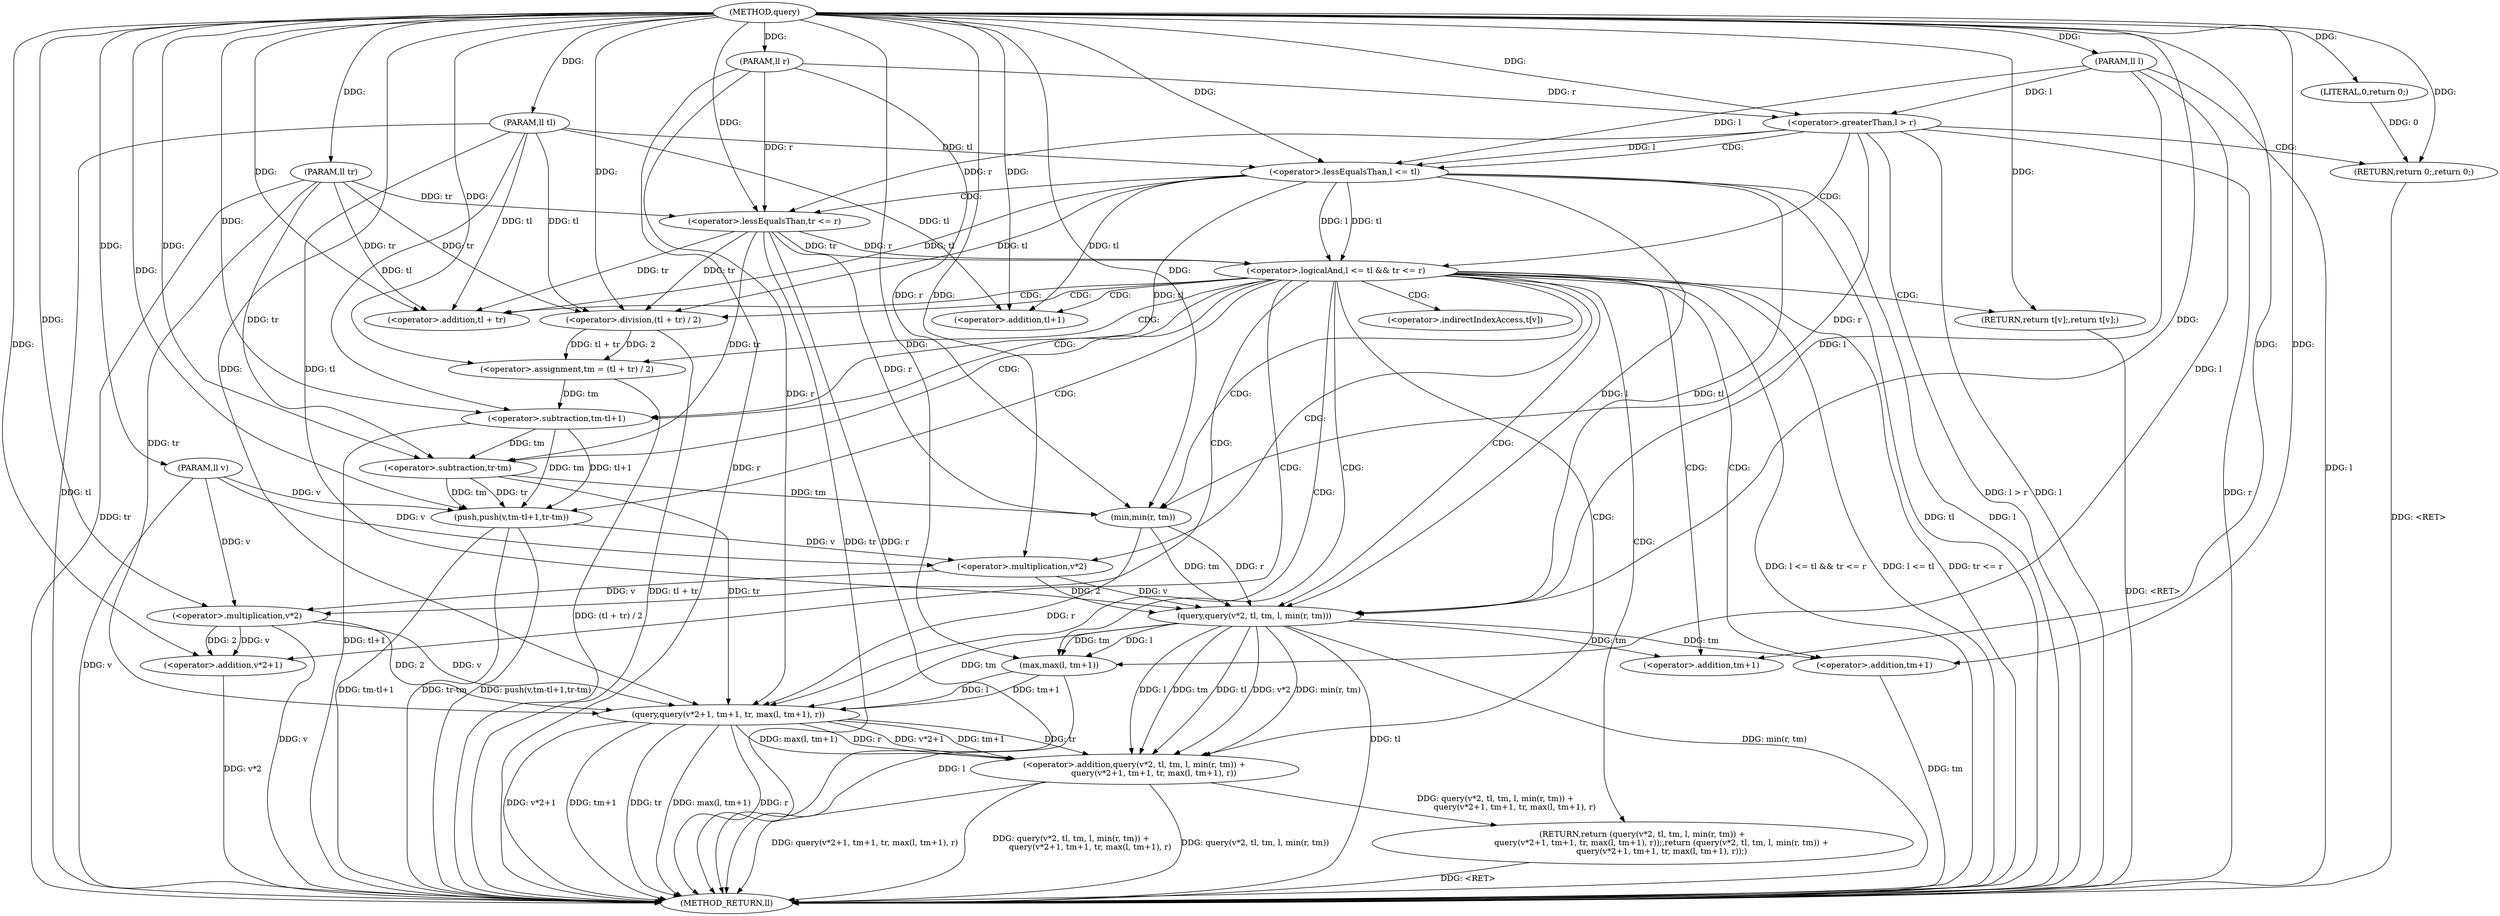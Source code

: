 digraph "query" {  
"1000368" [label = "(METHOD,query)" ]
"1000439" [label = "(METHOD_RETURN,ll)" ]
"1000369" [label = "(PARAM,ll v)" ]
"1000370" [label = "(PARAM,ll tl)" ]
"1000371" [label = "(PARAM,ll tr)" ]
"1000372" [label = "(PARAM,ll l)" ]
"1000373" [label = "(PARAM,ll r)" ]
"1000394" [label = "(<operator>.assignment,tm = (tl + tr) / 2)" ]
"1000401" [label = "(push,push(v,tm-tl+1,tr-tm))" ]
"1000411" [label = "(RETURN,return (query(v*2, tl, tm, l, min(r, tm)) +\n               query(v*2+1, tm+1, tr, max(l, tm+1), r));,return (query(v*2, tl, tm, l, min(r, tm)) +\n               query(v*2+1, tm+1, tr, max(l, tm+1), r));)" ]
"1000376" [label = "(<operator>.greaterThan,l > r)" ]
"1000379" [label = "(RETURN,return 0;,return 0;)" ]
"1000382" [label = "(<operator>.logicalAnd,l <= tl && tr <= r)" ]
"1000389" [label = "(RETURN,return t[v];,return t[v];)" ]
"1000412" [label = "(<operator>.addition,query(v*2, tl, tm, l, min(r, tm)) +\n               query(v*2+1, tm+1, tr, max(l, tm+1), r))" ]
"1000380" [label = "(LITERAL,0,return 0;)" ]
"1000396" [label = "(<operator>.division,(tl + tr) / 2)" ]
"1000403" [label = "(<operator>.subtraction,tm-tl+1)" ]
"1000408" [label = "(<operator>.subtraction,tr-tm)" ]
"1000383" [label = "(<operator>.lessEqualsThan,l <= tl)" ]
"1000386" [label = "(<operator>.lessEqualsThan,tr <= r)" ]
"1000397" [label = "(<operator>.addition,tl + tr)" ]
"1000405" [label = "(<operator>.addition,tl+1)" ]
"1000413" [label = "(query,query(v*2, tl, tm, l, min(r, tm)))" ]
"1000423" [label = "(query,query(v*2+1, tm+1, tr, max(l, tm+1), r))" ]
"1000414" [label = "(<operator>.multiplication,v*2)" ]
"1000420" [label = "(min,min(r, tm))" ]
"1000424" [label = "(<operator>.addition,v*2+1)" ]
"1000429" [label = "(<operator>.addition,tm+1)" ]
"1000433" [label = "(max,max(l, tm+1))" ]
"1000425" [label = "(<operator>.multiplication,v*2)" ]
"1000435" [label = "(<operator>.addition,tm+1)" ]
"1000390" [label = "(<operator>.indirectIndexAccess,t[v])" ]
  "1000389" -> "1000439"  [ label = "DDG: <RET>"] 
  "1000369" -> "1000439"  [ label = "DDG: v"] 
  "1000370" -> "1000439"  [ label = "DDG: tl"] 
  "1000371" -> "1000439"  [ label = "DDG: tr"] 
  "1000372" -> "1000439"  [ label = "DDG: l"] 
  "1000373" -> "1000439"  [ label = "DDG: r"] 
  "1000376" -> "1000439"  [ label = "DDG: l"] 
  "1000376" -> "1000439"  [ label = "DDG: r"] 
  "1000376" -> "1000439"  [ label = "DDG: l > r"] 
  "1000383" -> "1000439"  [ label = "DDG: l"] 
  "1000383" -> "1000439"  [ label = "DDG: tl"] 
  "1000382" -> "1000439"  [ label = "DDG: l <= tl"] 
  "1000386" -> "1000439"  [ label = "DDG: tr"] 
  "1000386" -> "1000439"  [ label = "DDG: r"] 
  "1000382" -> "1000439"  [ label = "DDG: tr <= r"] 
  "1000382" -> "1000439"  [ label = "DDG: l <= tl && tr <= r"] 
  "1000396" -> "1000439"  [ label = "DDG: tl + tr"] 
  "1000394" -> "1000439"  [ label = "DDG: (tl + tr) / 2"] 
  "1000403" -> "1000439"  [ label = "DDG: tl+1"] 
  "1000401" -> "1000439"  [ label = "DDG: tm-tl+1"] 
  "1000401" -> "1000439"  [ label = "DDG: tr-tm"] 
  "1000401" -> "1000439"  [ label = "DDG: push(v,tm-tl+1,tr-tm)"] 
  "1000413" -> "1000439"  [ label = "DDG: tl"] 
  "1000413" -> "1000439"  [ label = "DDG: min(r, tm)"] 
  "1000412" -> "1000439"  [ label = "DDG: query(v*2, tl, tm, l, min(r, tm))"] 
  "1000425" -> "1000439"  [ label = "DDG: v"] 
  "1000424" -> "1000439"  [ label = "DDG: v*2"] 
  "1000423" -> "1000439"  [ label = "DDG: v*2+1"] 
  "1000423" -> "1000439"  [ label = "DDG: tm+1"] 
  "1000423" -> "1000439"  [ label = "DDG: tr"] 
  "1000433" -> "1000439"  [ label = "DDG: l"] 
  "1000435" -> "1000439"  [ label = "DDG: tm"] 
  "1000423" -> "1000439"  [ label = "DDG: max(l, tm+1)"] 
  "1000423" -> "1000439"  [ label = "DDG: r"] 
  "1000412" -> "1000439"  [ label = "DDG: query(v*2+1, tm+1, tr, max(l, tm+1), r)"] 
  "1000412" -> "1000439"  [ label = "DDG: query(v*2, tl, tm, l, min(r, tm)) +\n               query(v*2+1, tm+1, tr, max(l, tm+1), r)"] 
  "1000411" -> "1000439"  [ label = "DDG: <RET>"] 
  "1000379" -> "1000439"  [ label = "DDG: <RET>"] 
  "1000368" -> "1000369"  [ label = "DDG: "] 
  "1000368" -> "1000370"  [ label = "DDG: "] 
  "1000368" -> "1000371"  [ label = "DDG: "] 
  "1000368" -> "1000372"  [ label = "DDG: "] 
  "1000368" -> "1000373"  [ label = "DDG: "] 
  "1000396" -> "1000394"  [ label = "DDG: tl + tr"] 
  "1000396" -> "1000394"  [ label = "DDG: 2"] 
  "1000412" -> "1000411"  [ label = "DDG: query(v*2, tl, tm, l, min(r, tm)) +\n               query(v*2+1, tm+1, tr, max(l, tm+1), r)"] 
  "1000380" -> "1000379"  [ label = "DDG: 0"] 
  "1000368" -> "1000379"  [ label = "DDG: "] 
  "1000368" -> "1000389"  [ label = "DDG: "] 
  "1000368" -> "1000394"  [ label = "DDG: "] 
  "1000369" -> "1000401"  [ label = "DDG: v"] 
  "1000368" -> "1000401"  [ label = "DDG: "] 
  "1000403" -> "1000401"  [ label = "DDG: tm"] 
  "1000403" -> "1000401"  [ label = "DDG: tl+1"] 
  "1000408" -> "1000401"  [ label = "DDG: tm"] 
  "1000408" -> "1000401"  [ label = "DDG: tr"] 
  "1000423" -> "1000412"  [ label = "DDG: r"] 
  "1000423" -> "1000412"  [ label = "DDG: v*2+1"] 
  "1000423" -> "1000412"  [ label = "DDG: tm+1"] 
  "1000423" -> "1000412"  [ label = "DDG: tr"] 
  "1000423" -> "1000412"  [ label = "DDG: max(l, tm+1)"] 
  "1000413" -> "1000412"  [ label = "DDG: tm"] 
  "1000413" -> "1000412"  [ label = "DDG: tl"] 
  "1000413" -> "1000412"  [ label = "DDG: v*2"] 
  "1000413" -> "1000412"  [ label = "DDG: min(r, tm)"] 
  "1000413" -> "1000412"  [ label = "DDG: l"] 
  "1000372" -> "1000376"  [ label = "DDG: l"] 
  "1000368" -> "1000376"  [ label = "DDG: "] 
  "1000373" -> "1000376"  [ label = "DDG: r"] 
  "1000368" -> "1000380"  [ label = "DDG: "] 
  "1000383" -> "1000382"  [ label = "DDG: tl"] 
  "1000383" -> "1000382"  [ label = "DDG: l"] 
  "1000386" -> "1000382"  [ label = "DDG: tr"] 
  "1000386" -> "1000382"  [ label = "DDG: r"] 
  "1000386" -> "1000396"  [ label = "DDG: tr"] 
  "1000371" -> "1000396"  [ label = "DDG: tr"] 
  "1000368" -> "1000396"  [ label = "DDG: "] 
  "1000383" -> "1000396"  [ label = "DDG: tl"] 
  "1000370" -> "1000396"  [ label = "DDG: tl"] 
  "1000394" -> "1000403"  [ label = "DDG: tm"] 
  "1000368" -> "1000403"  [ label = "DDG: "] 
  "1000370" -> "1000403"  [ label = "DDG: tl"] 
  "1000383" -> "1000403"  [ label = "DDG: tl"] 
  "1000371" -> "1000408"  [ label = "DDG: tr"] 
  "1000368" -> "1000408"  [ label = "DDG: "] 
  "1000386" -> "1000408"  [ label = "DDG: tr"] 
  "1000403" -> "1000408"  [ label = "DDG: tm"] 
  "1000376" -> "1000383"  [ label = "DDG: l"] 
  "1000372" -> "1000383"  [ label = "DDG: l"] 
  "1000368" -> "1000383"  [ label = "DDG: "] 
  "1000370" -> "1000383"  [ label = "DDG: tl"] 
  "1000371" -> "1000386"  [ label = "DDG: tr"] 
  "1000368" -> "1000386"  [ label = "DDG: "] 
  "1000376" -> "1000386"  [ label = "DDG: r"] 
  "1000373" -> "1000386"  [ label = "DDG: r"] 
  "1000383" -> "1000397"  [ label = "DDG: tl"] 
  "1000370" -> "1000397"  [ label = "DDG: tl"] 
  "1000368" -> "1000397"  [ label = "DDG: "] 
  "1000386" -> "1000397"  [ label = "DDG: tr"] 
  "1000371" -> "1000397"  [ label = "DDG: tr"] 
  "1000370" -> "1000405"  [ label = "DDG: tl"] 
  "1000368" -> "1000405"  [ label = "DDG: "] 
  "1000383" -> "1000405"  [ label = "DDG: tl"] 
  "1000414" -> "1000413"  [ label = "DDG: v"] 
  "1000414" -> "1000413"  [ label = "DDG: 2"] 
  "1000420" -> "1000413"  [ label = "DDG: tm"] 
  "1000368" -> "1000413"  [ label = "DDG: "] 
  "1000370" -> "1000413"  [ label = "DDG: tl"] 
  "1000383" -> "1000413"  [ label = "DDG: tl"] 
  "1000420" -> "1000413"  [ label = "DDG: r"] 
  "1000383" -> "1000413"  [ label = "DDG: l"] 
  "1000372" -> "1000413"  [ label = "DDG: l"] 
  "1000420" -> "1000423"  [ label = "DDG: r"] 
  "1000373" -> "1000423"  [ label = "DDG: r"] 
  "1000368" -> "1000423"  [ label = "DDG: "] 
  "1000433" -> "1000423"  [ label = "DDG: tm+1"] 
  "1000413" -> "1000423"  [ label = "DDG: tm"] 
  "1000408" -> "1000423"  [ label = "DDG: tr"] 
  "1000371" -> "1000423"  [ label = "DDG: tr"] 
  "1000433" -> "1000423"  [ label = "DDG: l"] 
  "1000425" -> "1000423"  [ label = "DDG: v"] 
  "1000425" -> "1000423"  [ label = "DDG: 2"] 
  "1000401" -> "1000414"  [ label = "DDG: v"] 
  "1000369" -> "1000414"  [ label = "DDG: v"] 
  "1000368" -> "1000414"  [ label = "DDG: "] 
  "1000376" -> "1000420"  [ label = "DDG: r"] 
  "1000386" -> "1000420"  [ label = "DDG: r"] 
  "1000373" -> "1000420"  [ label = "DDG: r"] 
  "1000368" -> "1000420"  [ label = "DDG: "] 
  "1000408" -> "1000420"  [ label = "DDG: tm"] 
  "1000425" -> "1000424"  [ label = "DDG: v"] 
  "1000425" -> "1000424"  [ label = "DDG: 2"] 
  "1000368" -> "1000424"  [ label = "DDG: "] 
  "1000413" -> "1000429"  [ label = "DDG: tm"] 
  "1000368" -> "1000429"  [ label = "DDG: "] 
  "1000413" -> "1000433"  [ label = "DDG: l"] 
  "1000372" -> "1000433"  [ label = "DDG: l"] 
  "1000368" -> "1000433"  [ label = "DDG: "] 
  "1000413" -> "1000433"  [ label = "DDG: tm"] 
  "1000414" -> "1000425"  [ label = "DDG: v"] 
  "1000369" -> "1000425"  [ label = "DDG: v"] 
  "1000368" -> "1000425"  [ label = "DDG: "] 
  "1000368" -> "1000435"  [ label = "DDG: "] 
  "1000413" -> "1000435"  [ label = "DDG: tm"] 
  "1000376" -> "1000379"  [ label = "CDG: "] 
  "1000376" -> "1000383"  [ label = "CDG: "] 
  "1000376" -> "1000382"  [ label = "CDG: "] 
  "1000382" -> "1000414"  [ label = "CDG: "] 
  "1000382" -> "1000389"  [ label = "CDG: "] 
  "1000382" -> "1000397"  [ label = "CDG: "] 
  "1000382" -> "1000396"  [ label = "CDG: "] 
  "1000382" -> "1000401"  [ label = "CDG: "] 
  "1000382" -> "1000435"  [ label = "CDG: "] 
  "1000382" -> "1000403"  [ label = "CDG: "] 
  "1000382" -> "1000405"  [ label = "CDG: "] 
  "1000382" -> "1000424"  [ label = "CDG: "] 
  "1000382" -> "1000420"  [ label = "CDG: "] 
  "1000382" -> "1000413"  [ label = "CDG: "] 
  "1000382" -> "1000429"  [ label = "CDG: "] 
  "1000382" -> "1000412"  [ label = "CDG: "] 
  "1000382" -> "1000423"  [ label = "CDG: "] 
  "1000382" -> "1000390"  [ label = "CDG: "] 
  "1000382" -> "1000394"  [ label = "CDG: "] 
  "1000382" -> "1000408"  [ label = "CDG: "] 
  "1000382" -> "1000425"  [ label = "CDG: "] 
  "1000382" -> "1000411"  [ label = "CDG: "] 
  "1000382" -> "1000433"  [ label = "CDG: "] 
  "1000383" -> "1000386"  [ label = "CDG: "] 
}
